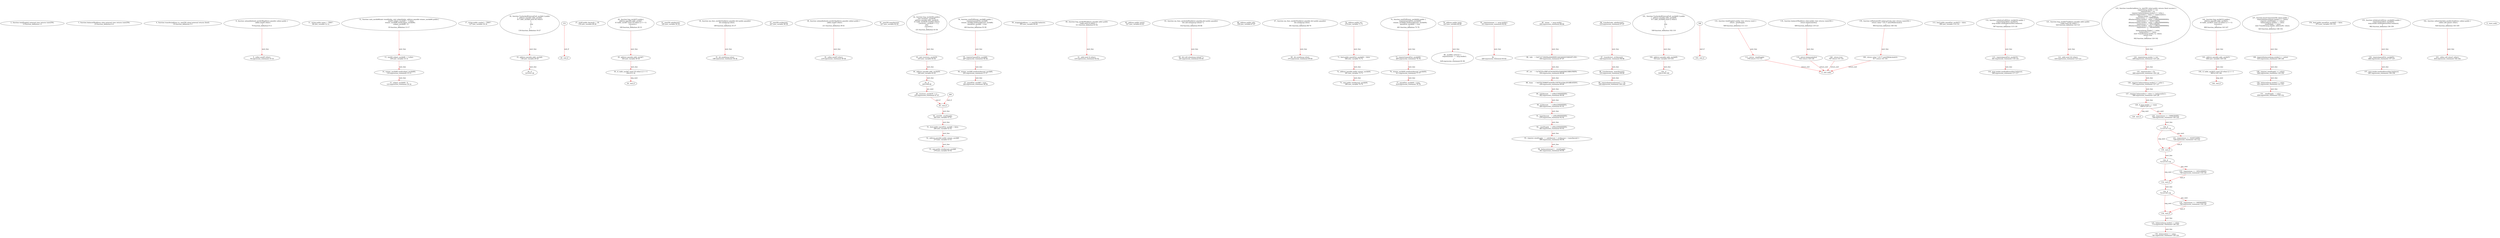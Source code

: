 digraph  {
15 [label="2_ function totalSupply() external view returns (uint256);\n15-function_definition-3-3", method="totalSupply()", type_label=function_definition];
23 [label="3_ function balanceOf(address who) external view returns (uint256);\n23-function_definition-4-4", method="balanceOf(address who)", type_label=function_definition];
35 [label="4_ function transfer(address to, uint256 value) external returns (bool);\n35-function_definition-5-5", method="transfer(address to,uint256 value)", type_label=function_definition];
70 [label="8_ function unhandledsend_unchk38(address payable callee) public {\n    callee.send(5 ether);\n  }\n70-function_definition-9-11", method="unhandledsend_unchk38(address payable callee)", type_label=function_definition];
78 [label="9_ callee.send(5 ether);\n78-expression_statement-10-10", method="unhandledsend_unchk38(address payable callee)", type_label=expression_statement];
86 [label="11_ string public name = \"PHO\";\n86-new_variable-12-12", method="", type_label=new_variable];
93 [label="12_ function cash_unchk46(uint roundIndex, uint subpotIndex, address payable winner_unchk46) public{\n        uint64 subpot_unchk46 = 3 ether;\n        winner_unchk46.send(subpot_unchk46);   \n        subpot_unchk46= 0;\n}\n93-function_definition-13-17", method="cash_unchk46(uint roundIndex,uint subpotIndex,address payable winner_unchk46)", type_label=function_definition];
109 [label="13_ uint64 subpot_unchk46 = 3 ether;\n109-new_variable-14-14", method="cash_unchk46(uint roundIndex,uint subpotIndex,address payable winner_unchk46)", type_label=new_variable];
116 [label="14_ winner_unchk46.send(subpot_unchk46);\n116-expression_statement-15-15", method="cash_unchk46(uint roundIndex,uint subpotIndex,address payable winner_unchk46)", type_label=expression_statement];
123 [label="15_ subpot_unchk46= 0;\n123-expression_statement-16-16", method="cash_unchk46(uint roundIndex,uint subpotIndex,address payable winner_unchk46)", type_label=expression_statement];
127 [label="17_ string public symbol = \"PHO\";\n127-new_variable-18-18", method="", type_label=new_variable];
134 [label="18_ function UncheckedExternalCall_unchk4 () public\n{  address payable addr_unchk4;\n   if (! addr_unchk4.send (42 ether))  \n      { \n      }\n	else\n      { \n      }\n}\n134-function_definition-19-27", method="UncheckedExternalCall_unchk4()", type_label=function_definition];
138 [label="19_ address payable addr_unchk4;\n138-new_variable-20-20", method="UncheckedExternalCall_unchk4()", type_label=new_variable];
143 [label="20_ if\n143-if-21-26", method="UncheckedExternalCall_unchk4()", type_label=if];
1082 [label="20_ end_if", method="UncheckedExternalCall_unchk4()", type_label=end_if];
154 [label="27_ uint8 public decimals = 18;\n154-new_variable-28-28", method="", type_label=new_variable];
160 [label="28_ function bug_unchk7() public{\naddress payable addr_unchk7;\nif (!addr_unchk7.send (10 ether) || 1==1)\n	{revert();}\n}\n160-function_definition-29-33", method="bug_unchk7()", type_label=function_definition];
164 [label="29_ address payable addr_unchk7;\n164-new_variable-30-30", method="bug_unchk7()", type_label=new_variable];
169 [label="30_ if_!addr_unchk7.send (10 ether) || 1==1\n169-if-31-32", method="bug_unchk7()", type_label=if];
1108 [label="30_ end_if", method="bug_unchk7()", type_label=end_if];
185 [label="33_ uint256 saleAmount;\n185-new_variable-34-34", method="", type_label=new_variable];
189 [label="34_ function my_func_unchk23(address payable dst) public payable{\n        dst.send(msg.value);\n    }\n189-function_definition-35-37", method="my_func_unchk23(address payable dst)", type_label=function_definition];
198 [label="35_ dst.send(msg.value);\n198-expression_statement-36-36", method="my_func_unchk23(address payable dst)", type_label=expression_statement];
207 [label="37_ uint256 evtAmount;\n207-new_variable-38-38", method="", type_label=new_variable];
211 [label="38_ function unhandledsend_unchk14(address payable callee) public {\n    callee.send(5 ether);\n  }\n211-function_definition-39-41", method="unhandledsend_unchk14(address payable callee)", type_label=function_definition];
219 [label="39_ callee.send(5 ether);\n219-expression_statement-40-40", method="unhandledsend_unchk14(address payable callee)", type_label=expression_statement];
227 [label="41_ uint256 teamAmount;\n227-new_variable-42-42", method="", type_label=new_variable];
231 [label="42_ function bug_unchk30() public{\nuint receivers_unchk30;\naddress payable addr_unchk30;\nif (!addr_unchk30.send(42 ether))\n	{receivers_unchk30 +=1;}\nelse\n	{revert();}\n}\n231-function_definition-43-50", method="bug_unchk30()", type_label=function_definition];
235 [label="43_ uint receivers_unchk30;\n235-new_variable-44-44", method="bug_unchk30()", type_label=new_variable];
240 [label="44_ address payable addr_unchk30;\n240-new_variable-45-45", method="bug_unchk30()", type_label=new_variable];
245 [label="45_ if\n245-if-46-49", method="bug_unchk30()", type_label=if];
1184 [label="45_ end_if", method="bug_unchk30()", type_label=end_if];
255 [label="46_ receivers_unchk30 +=1;\n255-expression_statement-47-47", method="bug_unchk30()", type_label=expression_statement];
262 [label="50_ uint256 _totalSupply;\n262-new_variable-51-51", method="", type_label=new_variable];
266 [label="51_ bool public payedOut_unchk8 = false;\n266-new_variable-52-52", method="", type_label=new_variable];
273 [label="52_ address payable public winner_unchk8;\n273-new_variable-53-53", method="", type_label=new_variable];
278 [label="53_ uint public winAmount_unchk8;\n278-new_variable-54-54", method="", type_label=new_variable];
283 [label="54_ function sendToWinner_unchk8() public {\n        require(!payedOut_unchk8);\n        winner_unchk8.send(winAmount_unchk8);\n        payedOut_unchk8 = true;\n    }\n283-function_definition-55-59", method="sendToWinner_unchk8()", type_label=function_definition];
287 [label="55_ require(!payedOut_unchk8);\n287-expression_statement-56-56", method="sendToWinner_unchk8()", type_label=expression_statement];
293 [label="56_ winner_unchk8.send(winAmount_unchk8);\n293-expression_statement-57-57", method="sendToWinner_unchk8()", type_label=expression_statement];
300 [label="57_ payedOut_unchk8 = true;\n300-expression_statement-58-58", method="sendToWinner_unchk8()", type_label=expression_statement];
305 [label="59_ mapping(address => uint256) balances;\n305-new_variable-60-60", method="", type_label=new_variable];
311 [label="60_ function bug_unchk39(address payable addr) public\n      {addr.send (4 ether); }\n311-function_definition-61-62", method="bug_unchk39(address payable addr)", type_label=function_definition];
319 [label="61_ addr.send (4 ether);\n319-expression_statement-62-62", method="bug_unchk39(address payable addr)", type_label=expression_statement];
327 [label="62_ address public owner;\n327-new_variable-63-63", method="", type_label=new_variable];
332 [label="63_ function my_func_uncheck36(address payable dst) public payable{\n        dst.call.value(msg.value)(\"\");\n    }\n332-function_definition-64-66", method="my_func_uncheck36(address payable dst)", type_label=function_definition];
341 [label="64_ dst.call.value(msg.value)(\"\");\n341-expression_statement-65-65", method="my_func_uncheck36(address payable dst)", type_label=expression_statement];
356 [label="66_ address public sale;\n356-new_variable-67-67", method="", type_label=new_variable];
361 [label="67_ function my_func_unchk35(address payable dst) public payable{\n        dst.send(msg.value);\n    }\n361-function_definition-68-70", method="my_func_unchk35(address payable dst)", type_label=function_definition];
370 [label="68_ dst.send(msg.value);\n370-expression_statement-69-69", method="my_func_unchk35(address payable dst)", type_label=expression_statement];
379 [label="70_ address public evt;\n379-new_variable-71-71", method="", type_label=new_variable];
384 [label="71_ bool public payedOut_unchk44 = false;\n384-new_variable-72-72", method="", type_label=new_variable];
391 [label="72_ address payable public winner_unchk44;\n391-new_variable-73-73", method="", type_label=new_variable];
396 [label="73_ uint public winAmount_unchk44;\n396-new_variable-74-74", method="", type_label=new_variable];
401 [label="74_ function sendToWinner_unchk44() public {\n        require(!payedOut_unchk44);\n        winner_unchk44.send(winAmount_unchk44);\n        payedOut_unchk44 = true;\n    }\n401-function_definition-75-79", method="sendToWinner_unchk44()", type_label=function_definition];
405 [label="75_ require(!payedOut_unchk44);\n405-expression_statement-76-76", method="sendToWinner_unchk44()", type_label=expression_statement];
411 [label="76_ winner_unchk44.send(winAmount_unchk44);\n411-expression_statement-77-77", method="sendToWinner_unchk44()", type_label=expression_statement];
418 [label="77_ payedOut_unchk44 = true;\n418-expression_statement-78-78", method="sendToWinner_unchk44()", type_label=expression_statement];
423 [label="79_ address public team;\n423-new_variable-80-80", method="", type_label=new_variable];
428 [label="80_ modifier isOwner {\n        require(owner == msg.sender);\n        _;\n    }\n428-expression_statement-81-84", method="", type_label=expression_statement];
431 [label="81_ require(owner == msg.sender);\n431-expression_statement-82-82", method="", type_label=expression_statement];
440 [label="82_ _;\n440-expression_statement-83-83", method="", type_label=expression_statement];
444 [label="85_ owner   = msg.sender;\n444-expression_statement-86-86", method="", type_label=expression_statement];
450 [label="86_ sale    = 0x071F73f4D0befd4406901AACE6D5FFD6D297c561;\n450-expression_statement-87-87", method="", type_label=expression_statement];
454 [label="87_ evt     = 0x76535ca5BF1d33434A302e5A464Df433BB1F80F6;\n454-expression_statement-88-88", method="", type_label=expression_statement];
458 [label="88_ team    = 0xD7EC5D8697e4c83Dc33D781d19dc2910fB165D5C;\n458-expression_statement-89-89", method="", type_label=expression_statement];
462 [label="89_ saleAmount    = toWei(1000000000);\n462-expression_statement-90-90", method="", type_label=expression_statement];
469 [label="90_ evtAmount     = toWei(200000000);\n469-expression_statement-91-91", method="", type_label=expression_statement];
476 [label="91_ teamAmount    = toWei(800000000);\n476-expression_statement-92-92", method="", type_label=expression_statement];
483 [label="92_ _totalSupply  = toWei(2000000000);\n483-expression_statement-93-93", method="", type_label=expression_statement];
490 [label="93_ require(_totalSupply == saleAmount + evtAmount + teamAmount );\n490-expression_statement-94-94", method="", type_label=expression_statement];
501 [label="94_ balances[owner] = _totalSupply;\n501-expression_statement-95-95", method="", type_label=expression_statement];
519 [label="96_ transfer(sale, saleAmount);\n519-expression_statement-97-97", method="", type_label=expression_statement];
526 [label="97_ transfer(evt, evtAmount);\n526-expression_statement-98-98", method="", type_label=expression_statement];
533 [label="98_ transfer(team, teamAmount);\n533-expression_statement-99-99", method="", type_label=expression_statement];
540 [label="99_ require(balances[owner] == 0);\n540-expression_statement-100-100", method="", type_label=expression_statement];
549 [label="101_ function UncheckedExternalCall_unchk40 () public\n{  address payable addr_unchk40;\n   if (! addr_unchk40.send (2 ether))  \n      { \n      }\n	else\n      { \n      }\n}\n549-function_definition-102-110", method="UncheckedExternalCall_unchk40()", type_label=function_definition];
553 [label="102_ address payable addr_unchk40;\n553-new_variable-103-103", method="UncheckedExternalCall_unchk40()", type_label=new_variable];
558 [label="103_ if\n558-if-104-109", method="UncheckedExternalCall_unchk40()", type_label=if];
1497 [label="103_ end_if", method="UncheckedExternalCall_unchk40()", type_label=end_if];
569 [label="110_ function totalSupply() public view returns (uint) {\n        return _totalSupply;\n    }\n569-function_definition-111-113", method="totalSupply()", type_label=function_definition];
578 [label="111_ return _totalSupply;\n578-return-112-112", method="totalSupply()", type_label=return];
580 [label="113_ bool public payedOut_unchk33 = false;\n580-new_variable-114-114", method="", type_label=new_variable];
587 [label="114_ function withdrawLeftOver_unchk33() public {\n        require(payedOut_unchk33);\n        msg.sender.send(address(this).balance);\n    }\n587-function_definition-115-118", method="withdrawLeftOver_unchk33()", type_label=function_definition];
591 [label="115_ require(payedOut_unchk33);\n591-expression_statement-116-116", method="withdrawLeftOver_unchk33()", type_label=expression_statement];
596 [label="116_ msg.sender.send(address(this).balance);\n596-expression_statement-117-117", method="withdrawLeftOver_unchk33()", type_label=expression_statement];
609 [label="118_ function balanceOf(address who) public view returns (uint256) {\n        return balances[who];\n    }\n609-function_definition-119-121", method="balanceOf(address who)", type_label=function_definition];
622 [label="119_ return balances[who];\n622-return-120-120", method="balanceOf(address who)", type_label=return];
626 [label="121_ function bug_unchk27(address payable addr) public\n      {addr.send (42 ether); }\n626-function_definition-122-123", method="bug_unchk27(address payable addr)", type_label=function_definition];
634 [label="122_ addr.send (42 ether);\n634-expression_statement-123-123", method="bug_unchk27(address payable addr)", type_label=expression_statement];
642 [label="123_ function transfer(address to, uint256 value) public returns (bool success) {\n        require(msg.sender != to);\n        require(value > 0);\n        require( balances[msg.sender] >= value );\n        require( balances[to] + value >= balances[to] );\n        if(msg.sender == team) {\n            require(now >= 1589036400);      \n            if(balances[msg.sender] - value < toWei(600000000))\n                require(now >= 1620572400);      \n            if(balances[msg.sender] - value < toWei(400000000))\n                require(now >= 1652108400);      \n            if(balances[msg.sender] - value < toWei(200000000))\n                require(now >= 1683644400);      \n        }\n        balances[msg.sender] -= value;\n        balances[to] += value;\n        emit Transfer(msg.sender, to, value);\n        return true;\n    }\n642-function_definition-124-142", method="transfer(address to,uint256 value)", type_label=function_definition];
659 [label="124_ require(msg.sender != to);\n659-expression_statement-125-125", method="transfer(address to,uint256 value)", type_label=expression_statement];
668 [label="125_ require(value > 0);\n668-expression_statement-126-126", method="transfer(address to,uint256 value)", type_label=expression_statement];
675 [label="126_ require( balances[msg.sender] >= value );\n675-expression_statement-127-127", method="transfer(address to,uint256 value)", type_label=expression_statement];
686 [label="127_ require( balances[to] + value >= balances[to] );\n686-expression_statement-128-128", method="transfer(address to,uint256 value)", type_label=expression_statement];
699 [label="128_ if_msg.sender == team\n699-if-129-137", method="transfer(address to,uint256 value)", type_label=if];
1638 [label="128_ end_if", method="transfer(address to,uint256 value)", type_label=end_if];
706 [label="129_ require(now >= 1589036400);\n706-expression_statement-130-130", method="transfer(address to,uint256 value)", type_label=expression_statement];
713 [label="130_ if\n713-if-131-132", method="transfer(address to,uint256 value)", type_label=if];
1652 [label="130_ end_if", method="transfer(address to,uint256 value)", type_label=end_if];
726 [label="131_ require(now >= 1620572400);\n726-expression_statement-132-132", method="transfer(address to,uint256 value)", type_label=expression_statement];
733 [label="132_ if\n733-if-133-134", method="transfer(address to,uint256 value)", type_label=if];
1672 [label="132_ end_if", method="transfer(address to,uint256 value)", type_label=end_if];
746 [label="133_ require(now >= 1652108400);\n746-expression_statement-134-134", method="transfer(address to,uint256 value)", type_label=expression_statement];
753 [label="134_ if\n753-if-135-136", method="transfer(address to,uint256 value)", type_label=if];
1692 [label="134_ end_if", method="transfer(address to,uint256 value)", type_label=end_if];
766 [label="135_ require(now >= 1683644400);\n766-expression_statement-136-136", method="transfer(address to,uint256 value)", type_label=expression_statement];
773 [label="137_ balances[msg.sender] -= value;\n773-expression_statement-138-138", method="transfer(address to,uint256 value)", type_label=expression_statement];
781 [label="138_ balances[to] += value;\n781-expression_statement-139-139", method="transfer(address to,uint256 value)", type_label=expression_statement];
797 [label="140_ return true;\n797-return-141-141", method="transfer(address to,uint256 value)", type_label=return];
800 [label="142_ function bug_unchk31() public{\naddress payable addr_unchk31;\nif (!addr_unchk31.send (10 ether) || 1==1)\n	{revert();}\n}\n800-function_definition-143-147", method="bug_unchk31()", type_label=function_definition];
804 [label="143_ address payable addr_unchk31;\n804-new_variable-144-144", method="bug_unchk31()", type_label=new_variable];
809 [label="144_ if_!addr_unchk31.send (10 ether) || 1==1\n809-if-145-146", method="bug_unchk31()", type_label=if];
1748 [label="144_ end_if", method="bug_unchk31()", type_label=end_if];
825 [label="147_ function burnCoins(uint256 value) public {\n        require(balances[msg.sender] >= value);\n        require(_totalSupply >= value);\n        balances[msg.sender] -= value;\n        _totalSupply -= value;\n        emit Transfer(msg.sender, address(0), value);\n    }\n825-function_definition-148-154", method="burnCoins(uint256 value)", type_label=function_definition];
833 [label="148_ require(balances[msg.sender] >= value);\n833-expression_statement-149-149", method="burnCoins(uint256 value)", type_label=expression_statement];
844 [label="149_ require(_totalSupply >= value);\n844-expression_statement-150-150", method="burnCoins(uint256 value)", type_label=expression_statement];
851 [label="150_ balances[msg.sender] -= value;\n851-expression_statement-151-151", method="burnCoins(uint256 value)", type_label=expression_statement];
859 [label="151_ _totalSupply -= value;\n859-expression_statement-152-152", method="burnCoins(uint256 value)", type_label=expression_statement];
875 [label="154_ bool public payedOut_unchk45 = false;\n875-new_variable-155-155", method="", type_label=new_variable];
882 [label="155_ function withdrawLeftOver_unchk45() public {\n        require(payedOut_unchk45);\n        msg.sender.send(address(this).balance);\n    }\n882-function_definition-156-159", method="withdrawLeftOver_unchk45()", type_label=function_definition];
886 [label="156_ require(payedOut_unchk45);\n886-expression_statement-157-157", method="withdrawLeftOver_unchk45()", type_label=expression_statement];
891 [label="157_ msg.sender.send(address(this).balance);\n891-expression_statement-158-158", method="withdrawLeftOver_unchk45()", type_label=expression_statement];
904 [label="159_ function toWei(uint256 value) private view returns (uint256) {\n        return value * (10 ** uint256(decimals));\n    }\n904-function_definition-160-162", method="toWei(uint256 value)", type_label=function_definition];
917 [label="160_ return value * (10 ** uint256(decimals));\n917-return-161-161", method="toWei(uint256 value)", type_label=return];
926 [label="162_ function callnotchecked_unchk13(address callee) public {\n    callee.call.value(1 ether);\n  }\n926-function_definition-163-165", method="callnotchecked_unchk13(address callee)", type_label=function_definition];
934 [label="163_ callee.call.value(1 ether);\n934-expression_statement-164-164", method="callnotchecked_unchk13(address callee)", type_label=expression_statement];
1 [label="0_ start_node", method="", type_label=start];
2 [label="0_ exit_node", method="", type_label=exit];
153;
260;
568;
70 -> 78  [color=red, controlflow_type=next_line, edge_type=CFG_edge, key=0, label=next_line];
93 -> 109  [color=red, controlflow_type=next_line, edge_type=CFG_edge, key=0, label=next_line];
109 -> 116  [color=red, controlflow_type=next_line, edge_type=CFG_edge, key=0, label=next_line];
116 -> 123  [color=red, controlflow_type=next_line, edge_type=CFG_edge, key=0, label=next_line];
134 -> 138  [color=red, controlflow_type=next_line, edge_type=CFG_edge, key=0, label=next_line];
138 -> 143  [color=red, controlflow_type=next_line, edge_type=CFG_edge, key=0, label=next_line];
160 -> 164  [color=red, controlflow_type=next_line, edge_type=CFG_edge, key=0, label=next_line];
164 -> 169  [color=red, controlflow_type=next_line, edge_type=CFG_edge, key=0, label=next_line];
169 -> 1108  [color=red, controlflow_type=neg_next, edge_type=CFG_edge, key=0, label=neg_next];
189 -> 198  [color=red, controlflow_type=next_line, edge_type=CFG_edge, key=0, label=next_line];
211 -> 219  [color=red, controlflow_type=next_line, edge_type=CFG_edge, key=0, label=next_line];
231 -> 235  [color=red, controlflow_type=next_line, edge_type=CFG_edge, key=0, label=next_line];
235 -> 240  [color=red, controlflow_type=next_line, edge_type=CFG_edge, key=0, label=next_line];
240 -> 245  [color=red, controlflow_type=next_line, edge_type=CFG_edge, key=0, label=next_line];
245 -> 255  [color=red, controlflow_type=pos_next, edge_type=CFG_edge, key=0, label=pos_next];
1184 -> 262  [color=red, controlflow_type=next_line, edge_type=CFG_edge, key=0, label=next_line];
255 -> 1184  [color=red, controlflow_type=end_if, edge_type=CFG_edge, key=0, label=end_if];
262 -> 266  [color=red, controlflow_type=next_line, edge_type=CFG_edge, key=0, label=next_line];
266 -> 273  [color=red, controlflow_type=next_line, edge_type=CFG_edge, key=0, label=next_line];
273 -> 278  [color=red, controlflow_type=next_line, edge_type=CFG_edge, key=0, label=next_line];
283 -> 287  [color=red, controlflow_type=next_line, edge_type=CFG_edge, key=0, label=next_line];
287 -> 293  [color=red, controlflow_type=next_line, edge_type=CFG_edge, key=0, label=next_line];
293 -> 300  [color=red, controlflow_type=next_line, edge_type=CFG_edge, key=0, label=next_line];
311 -> 319  [color=red, controlflow_type=next_line, edge_type=CFG_edge, key=0, label=next_line];
332 -> 341  [color=red, controlflow_type=next_line, edge_type=CFG_edge, key=0, label=next_line];
361 -> 370  [color=red, controlflow_type=next_line, edge_type=CFG_edge, key=0, label=next_line];
379 -> 384  [color=red, controlflow_type=next_line, edge_type=CFG_edge, key=0, label=next_line];
384 -> 391  [color=red, controlflow_type=next_line, edge_type=CFG_edge, key=0, label=next_line];
391 -> 396  [color=red, controlflow_type=next_line, edge_type=CFG_edge, key=0, label=next_line];
401 -> 405  [color=red, controlflow_type=next_line, edge_type=CFG_edge, key=0, label=next_line];
405 -> 411  [color=red, controlflow_type=next_line, edge_type=CFG_edge, key=0, label=next_line];
411 -> 418  [color=red, controlflow_type=next_line, edge_type=CFG_edge, key=0, label=next_line];
423 -> 428  [color=red, controlflow_type=next_line, edge_type=CFG_edge, key=0, label=next_line];
431 -> 440  [color=red, controlflow_type=next_line, edge_type=CFG_edge, key=0, label=next_line];
444 -> 450  [color=red, controlflow_type=next_line, edge_type=CFG_edge, key=0, label=next_line];
450 -> 454  [color=red, controlflow_type=next_line, edge_type=CFG_edge, key=0, label=next_line];
454 -> 458  [color=red, controlflow_type=next_line, edge_type=CFG_edge, key=0, label=next_line];
458 -> 462  [color=red, controlflow_type=next_line, edge_type=CFG_edge, key=0, label=next_line];
462 -> 469  [color=red, controlflow_type=next_line, edge_type=CFG_edge, key=0, label=next_line];
469 -> 476  [color=red, controlflow_type=next_line, edge_type=CFG_edge, key=0, label=next_line];
476 -> 483  [color=red, controlflow_type=next_line, edge_type=CFG_edge, key=0, label=next_line];
483 -> 490  [color=red, controlflow_type=next_line, edge_type=CFG_edge, key=0, label=next_line];
490 -> 501  [color=red, controlflow_type=next_line, edge_type=CFG_edge, key=0, label=next_line];
519 -> 526  [color=red, controlflow_type=next_line, edge_type=CFG_edge, key=0, label=next_line];
526 -> 533  [color=red, controlflow_type=next_line, edge_type=CFG_edge, key=0, label=next_line];
533 -> 540  [color=red, controlflow_type=next_line, edge_type=CFG_edge, key=0, label=next_line];
549 -> 553  [color=red, controlflow_type=next_line, edge_type=CFG_edge, key=0, label=next_line];
553 -> 558  [color=red, controlflow_type=next_line, edge_type=CFG_edge, key=0, label=next_line];
569 -> 578  [color=red, controlflow_type=next_line, edge_type=CFG_edge, key=0, label=next_line];
578 -> 2  [color=red, controlflow_type=return_exit, edge_type=CFG_edge, key=0, label=return_exit];
587 -> 591  [color=red, controlflow_type=next_line, edge_type=CFG_edge, key=0, label=next_line];
591 -> 596  [color=red, controlflow_type=next_line, edge_type=CFG_edge, key=0, label=next_line];
609 -> 622  [color=red, controlflow_type=next_line, edge_type=CFG_edge, key=0, label=next_line];
622 -> 2  [color=red, controlflow_type=return_exit, edge_type=CFG_edge, key=0, label=return_exit];
626 -> 634  [color=red, controlflow_type=next_line, edge_type=CFG_edge, key=0, label=next_line];
642 -> 659  [color=red, controlflow_type=next_line, edge_type=CFG_edge, key=0, label=next_line];
659 -> 668  [color=red, controlflow_type=next_line, edge_type=CFG_edge, key=0, label=next_line];
668 -> 675  [color=red, controlflow_type=next_line, edge_type=CFG_edge, key=0, label=next_line];
675 -> 686  [color=red, controlflow_type=next_line, edge_type=CFG_edge, key=0, label=next_line];
686 -> 699  [color=red, controlflow_type=next_line, edge_type=CFG_edge, key=0, label=next_line];
699 -> 706  [color=red, controlflow_type=pos_next, edge_type=CFG_edge, key=0, label=pos_next];
699 -> 1638  [color=red, controlflow_type=neg_next, edge_type=CFG_edge, key=0, label=neg_next];
706 -> 713  [color=red, controlflow_type=next_line, edge_type=CFG_edge, key=0, label=next_line];
713 -> 726  [color=red, controlflow_type=pos_next, edge_type=CFG_edge, key=0, label=pos_next];
713 -> 1652  [color=red, controlflow_type=neg_next, edge_type=CFG_edge, key=0, label=neg_next];
1652 -> 733  [color=red, controlflow_type=next_line, edge_type=CFG_edge, key=0, label=next_line];
726 -> 1652  [color=red, controlflow_type=end_if, edge_type=CFG_edge, key=0, label=end_if];
733 -> 746  [color=red, controlflow_type=pos_next, edge_type=CFG_edge, key=0, label=pos_next];
733 -> 1672  [color=red, controlflow_type=neg_next, edge_type=CFG_edge, key=0, label=neg_next];
1672 -> 753  [color=red, controlflow_type=next_line, edge_type=CFG_edge, key=0, label=next_line];
746 -> 1672  [color=red, controlflow_type=end_if, edge_type=CFG_edge, key=0, label=end_if];
753 -> 766  [color=red, controlflow_type=pos_next, edge_type=CFG_edge, key=0, label=pos_next];
753 -> 1692  [color=red, controlflow_type=neg_next, edge_type=CFG_edge, key=0, label=neg_next];
1692 -> 773  [color=red, controlflow_type=next_line, edge_type=CFG_edge, key=0, label=next_line];
766 -> 1692  [color=red, controlflow_type=end_if, edge_type=CFG_edge, key=0, label=end_if];
773 -> 781  [color=red, controlflow_type=next_line, edge_type=CFG_edge, key=0, label=next_line];
797 -> 2  [color=red, controlflow_type=return_exit, edge_type=CFG_edge, key=0, label=return_exit];
800 -> 804  [color=red, controlflow_type=next_line, edge_type=CFG_edge, key=0, label=next_line];
804 -> 809  [color=red, controlflow_type=next_line, edge_type=CFG_edge, key=0, label=next_line];
809 -> 1748  [color=red, controlflow_type=neg_next, edge_type=CFG_edge, key=0, label=neg_next];
825 -> 833  [color=red, controlflow_type=next_line, edge_type=CFG_edge, key=0, label=next_line];
833 -> 844  [color=red, controlflow_type=next_line, edge_type=CFG_edge, key=0, label=next_line];
844 -> 851  [color=red, controlflow_type=next_line, edge_type=CFG_edge, key=0, label=next_line];
851 -> 859  [color=red, controlflow_type=next_line, edge_type=CFG_edge, key=0, label=next_line];
882 -> 886  [color=red, controlflow_type=next_line, edge_type=CFG_edge, key=0, label=next_line];
886 -> 891  [color=red, controlflow_type=next_line, edge_type=CFG_edge, key=0, label=next_line];
904 -> 917  [color=red, controlflow_type=next_line, edge_type=CFG_edge, key=0, label=next_line];
917 -> 2  [color=red, controlflow_type=return_exit, edge_type=CFG_edge, key=0, label=return_exit];
926 -> 934  [color=red, controlflow_type=next_line, edge_type=CFG_edge, key=0, label=next_line];
153 -> 1082  [color=red, controlflow_type=end_if, edge_type=CFG_edge, key=0, label=end_if];
260 -> 1184  [color=red, controlflow_type=end_if, edge_type=CFG_edge, key=0, label=end_if];
568 -> 1497  [color=red, controlflow_type=end_if, edge_type=CFG_edge, key=0, label=end_if];
}
